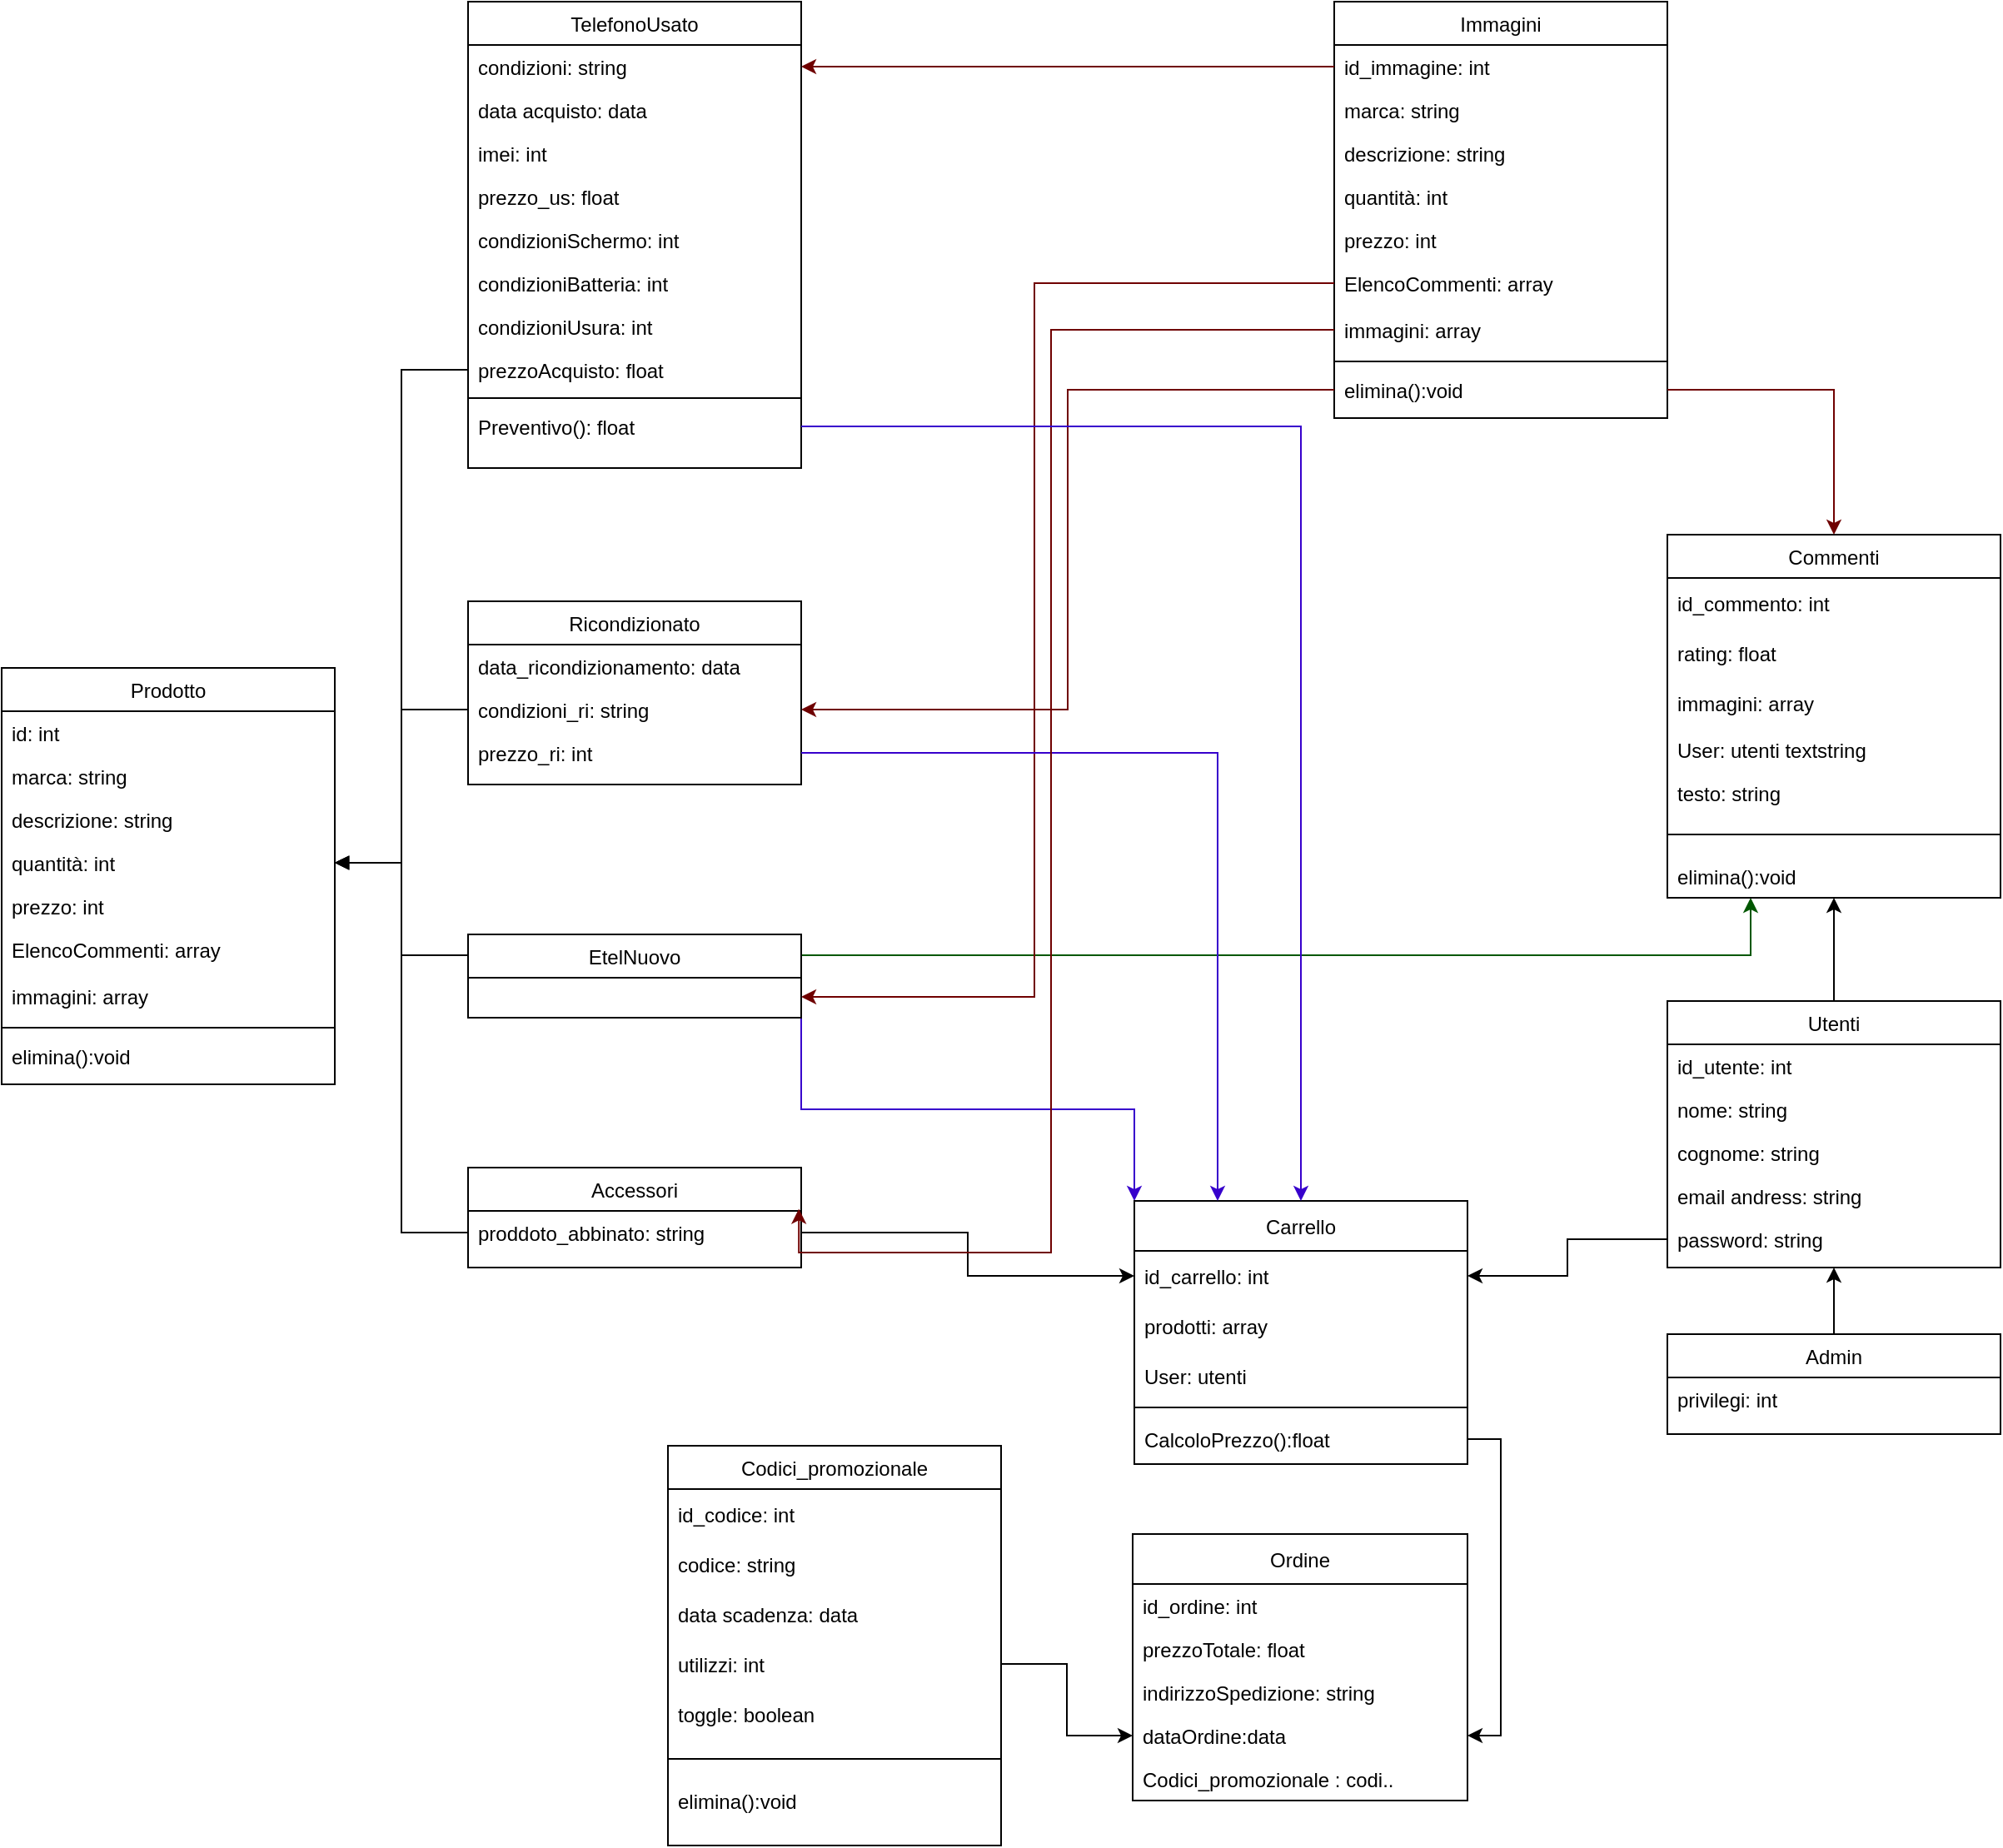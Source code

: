 <mxfile version="15.5.4" type="embed"><diagram id="vMPM5QoKPJV50MO66KrA" name="Pagina-1"><mxGraphModel dx="2001" dy="1904" grid="1" gridSize="10" guides="1" tooltips="1" connect="1" arrows="1" fold="1" page="1" pageScale="1" pageWidth="827" pageHeight="1169" math="0" shadow="0"><root><mxCell id="0"/><mxCell id="1" parent="0"/><mxCell id="WXH3aKlNOm9VzishGkBi-1" value="Prodotto" style="swimlane;fontStyle=0;align=center;verticalAlign=top;childLayout=stackLayout;horizontal=1;startSize=26;horizontalStack=0;resizeParent=1;resizeLast=0;collapsible=1;marginBottom=0;rounded=0;shadow=0;strokeWidth=1;" parent="1" vertex="1"><mxGeometry x="-800" y="-640" width="200" height="250" as="geometry"><mxRectangle x="130" y="380" width="160" height="26" as="alternateBounds"/></mxGeometry></mxCell><mxCell id="WXH3aKlNOm9VzishGkBi-2" value="id: int&#10;" style="text;align=left;verticalAlign=top;spacingLeft=4;spacingRight=4;overflow=hidden;rotatable=0;points=[[0,0.5],[1,0.5]];portConstraint=eastwest;" parent="WXH3aKlNOm9VzishGkBi-1" vertex="1"><mxGeometry y="26" width="200" height="26" as="geometry"/></mxCell><mxCell id="WXH3aKlNOm9VzishGkBi-3" value="marca: string&#10;" style="text;align=left;verticalAlign=top;spacingLeft=4;spacingRight=4;overflow=hidden;rotatable=0;points=[[0,0.5],[1,0.5]];portConstraint=eastwest;rounded=0;shadow=0;html=0;" parent="WXH3aKlNOm9VzishGkBi-1" vertex="1"><mxGeometry y="52" width="200" height="26" as="geometry"/></mxCell><mxCell id="WXH3aKlNOm9VzishGkBi-4" value="descrizione: string" style="text;align=left;verticalAlign=top;spacingLeft=4;spacingRight=4;overflow=hidden;rotatable=0;points=[[0,0.5],[1,0.5]];portConstraint=eastwest;" parent="WXH3aKlNOm9VzishGkBi-1" vertex="1"><mxGeometry y="78" width="200" height="26" as="geometry"/></mxCell><mxCell id="WXH3aKlNOm9VzishGkBi-5" value="quantità: int" style="text;align=left;verticalAlign=top;spacingLeft=4;spacingRight=4;overflow=hidden;rotatable=0;points=[[0,0.5],[1,0.5]];portConstraint=eastwest;" parent="WXH3aKlNOm9VzishGkBi-1" vertex="1"><mxGeometry y="104" width="200" height="26" as="geometry"/></mxCell><mxCell id="WXH3aKlNOm9VzishGkBi-6" value="prezzo: int&#10;" style="text;align=left;verticalAlign=top;spacingLeft=4;spacingRight=4;overflow=hidden;rotatable=0;points=[[0,0.5],[1,0.5]];portConstraint=eastwest;" parent="WXH3aKlNOm9VzishGkBi-1" vertex="1"><mxGeometry y="130" width="200" height="26" as="geometry"/></mxCell><mxCell id="WXH3aKlNOm9VzishGkBi-7" value="ElencoCommenti: array" style="text;strokeColor=none;fillColor=none;align=left;verticalAlign=middle;spacingLeft=4;spacingRight=4;overflow=hidden;points=[[0,0.5],[1,0.5]];portConstraint=eastwest;rotatable=0;" parent="WXH3aKlNOm9VzishGkBi-1" vertex="1"><mxGeometry y="156" width="200" height="26" as="geometry"/></mxCell><mxCell id="WXH3aKlNOm9VzishGkBi-8" value="immagini: array" style="text;strokeColor=none;fillColor=none;align=left;verticalAlign=middle;spacingLeft=4;spacingRight=4;overflow=hidden;points=[[0,0.5],[1,0.5]];portConstraint=eastwest;rotatable=0;" parent="WXH3aKlNOm9VzishGkBi-1" vertex="1"><mxGeometry y="182" width="200" height="30" as="geometry"/></mxCell><mxCell id="WXH3aKlNOm9VzishGkBi-9" value="" style="line;html=1;strokeWidth=1;align=left;verticalAlign=middle;spacingTop=-1;spacingLeft=3;spacingRight=3;rotatable=0;labelPosition=right;points=[];portConstraint=eastwest;" parent="WXH3aKlNOm9VzishGkBi-1" vertex="1"><mxGeometry y="212" width="200" height="8" as="geometry"/></mxCell><mxCell id="WXH3aKlNOm9VzishGkBi-10" value="elimina():void" style="text;strokeColor=none;fillColor=none;align=left;verticalAlign=middle;spacingLeft=4;spacingRight=4;overflow=hidden;points=[[0,0.5],[1,0.5]];portConstraint=eastwest;rotatable=0;" parent="WXH3aKlNOm9VzishGkBi-1" vertex="1"><mxGeometry y="220" width="200" height="26" as="geometry"/></mxCell><mxCell id="WXH3aKlNOm9VzishGkBi-11" value="TelefonoUsato&#10;" style="swimlane;fontStyle=0;align=center;verticalAlign=top;childLayout=stackLayout;horizontal=1;startSize=26;horizontalStack=0;resizeParent=1;resizeLast=0;collapsible=1;marginBottom=0;rounded=0;shadow=0;strokeWidth=1;" parent="1" vertex="1"><mxGeometry x="-520" y="-1040" width="200" height="280" as="geometry"><mxRectangle x="130" y="380" width="160" height="26" as="alternateBounds"/></mxGeometry></mxCell><mxCell id="WXH3aKlNOm9VzishGkBi-12" value="condizioni: string&#10;" style="text;align=left;verticalAlign=top;spacingLeft=4;spacingRight=4;overflow=hidden;rotatable=0;points=[[0,0.5],[1,0.5]];portConstraint=eastwest;" parent="WXH3aKlNOm9VzishGkBi-11" vertex="1"><mxGeometry y="26" width="200" height="26" as="geometry"/></mxCell><mxCell id="WXH3aKlNOm9VzishGkBi-13" value="data acquisto: data" style="text;align=left;verticalAlign=top;spacingLeft=4;spacingRight=4;overflow=hidden;rotatable=0;points=[[0,0.5],[1,0.5]];portConstraint=eastwest;rounded=0;shadow=0;html=0;" parent="WXH3aKlNOm9VzishGkBi-11" vertex="1"><mxGeometry y="52" width="200" height="26" as="geometry"/></mxCell><mxCell id="WXH3aKlNOm9VzishGkBi-14" value="imei: int" style="text;align=left;verticalAlign=top;spacingLeft=4;spacingRight=4;overflow=hidden;rotatable=0;points=[[0,0.5],[1,0.5]];portConstraint=eastwest;" parent="WXH3aKlNOm9VzishGkBi-11" vertex="1"><mxGeometry y="78" width="200" height="26" as="geometry"/></mxCell><mxCell id="WXH3aKlNOm9VzishGkBi-15" value="prezzo_us: float" style="text;align=left;verticalAlign=top;spacingLeft=4;spacingRight=4;overflow=hidden;rotatable=0;points=[[0,0.5],[1,0.5]];portConstraint=eastwest;rounded=0;shadow=0;html=0;" parent="WXH3aKlNOm9VzishGkBi-11" vertex="1"><mxGeometry y="104" width="200" height="26" as="geometry"/></mxCell><mxCell id="WXH3aKlNOm9VzishGkBi-16" value="condizioniSchermo: int" style="text;align=left;verticalAlign=top;spacingLeft=4;spacingRight=4;overflow=hidden;rotatable=0;points=[[0,0.5],[1,0.5]];portConstraint=eastwest;" parent="WXH3aKlNOm9VzishGkBi-11" vertex="1"><mxGeometry y="130" width="200" height="26" as="geometry"/></mxCell><mxCell id="WXH3aKlNOm9VzishGkBi-17" value="condizioniBatteria: int" style="text;align=left;verticalAlign=top;spacingLeft=4;spacingRight=4;overflow=hidden;rotatable=0;points=[[0,0.5],[1,0.5]];portConstraint=eastwest;" parent="WXH3aKlNOm9VzishGkBi-11" vertex="1"><mxGeometry y="156" width="200" height="26" as="geometry"/></mxCell><mxCell id="WXH3aKlNOm9VzishGkBi-18" value="condizioniUsura: int" style="text;align=left;verticalAlign=top;spacingLeft=4;spacingRight=4;overflow=hidden;rotatable=0;points=[[0,0.5],[1,0.5]];portConstraint=eastwest;" parent="WXH3aKlNOm9VzishGkBi-11" vertex="1"><mxGeometry y="182" width="200" height="26" as="geometry"/></mxCell><mxCell id="WXH3aKlNOm9VzishGkBi-19" value="prezzoAcquisto: float" style="text;align=left;verticalAlign=top;spacingLeft=4;spacingRight=4;overflow=hidden;rotatable=0;points=[[0,0.5],[1,0.5]];portConstraint=eastwest;" parent="WXH3aKlNOm9VzishGkBi-11" vertex="1"><mxGeometry y="208" width="200" height="26" as="geometry"/></mxCell><mxCell id="WXH3aKlNOm9VzishGkBi-20" value="" style="line;html=1;strokeWidth=1;align=left;verticalAlign=middle;spacingTop=-1;spacingLeft=3;spacingRight=3;rotatable=0;labelPosition=right;points=[];portConstraint=eastwest;" parent="WXH3aKlNOm9VzishGkBi-11" vertex="1"><mxGeometry y="234" width="200" height="8" as="geometry"/></mxCell><mxCell id="WXH3aKlNOm9VzishGkBi-21" value="Preventivo(): float" style="text;align=left;verticalAlign=top;spacingLeft=4;spacingRight=4;overflow=hidden;rotatable=0;points=[[0,0.5],[1,0.5]];portConstraint=eastwest;" parent="WXH3aKlNOm9VzishGkBi-11" vertex="1"><mxGeometry y="242" width="200" height="26" as="geometry"/></mxCell><mxCell id="WXH3aKlNOm9VzishGkBi-22" value="Ricondizionato" style="swimlane;fontStyle=0;align=center;verticalAlign=top;childLayout=stackLayout;horizontal=1;startSize=26;horizontalStack=0;resizeParent=1;resizeLast=0;collapsible=1;marginBottom=0;rounded=0;shadow=0;strokeWidth=1;" parent="1" vertex="1"><mxGeometry x="-520" y="-680" width="200" height="110" as="geometry"><mxRectangle x="130" y="380" width="160" height="26" as="alternateBounds"/></mxGeometry></mxCell><mxCell id="WXH3aKlNOm9VzishGkBi-23" value="data_ricondizionamento: data" style="text;align=left;verticalAlign=top;spacingLeft=4;spacingRight=4;overflow=hidden;rotatable=0;points=[[0,0.5],[1,0.5]];portConstraint=eastwest;" parent="WXH3aKlNOm9VzishGkBi-22" vertex="1"><mxGeometry y="26" width="200" height="26" as="geometry"/></mxCell><mxCell id="WXH3aKlNOm9VzishGkBi-24" value="condizioni_ri: string" style="text;align=left;verticalAlign=top;spacingLeft=4;spacingRight=4;overflow=hidden;rotatable=0;points=[[0,0.5],[1,0.5]];portConstraint=eastwest;rounded=0;shadow=0;html=0;" parent="WXH3aKlNOm9VzishGkBi-22" vertex="1"><mxGeometry y="52" width="200" height="26" as="geometry"/></mxCell><mxCell id="WXH3aKlNOm9VzishGkBi-25" value="prezzo_ri: int" style="text;align=left;verticalAlign=top;spacingLeft=4;spacingRight=4;overflow=hidden;rotatable=0;points=[[0,0.5],[1,0.5]];portConstraint=eastwest;rounded=0;shadow=0;html=0;" parent="WXH3aKlNOm9VzishGkBi-22" vertex="1"><mxGeometry y="78" width="200" height="26" as="geometry"/></mxCell><mxCell id="WXH3aKlNOm9VzishGkBi-54" style="edgeStyle=orthogonalEdgeStyle;rounded=0;orthogonalLoop=1;jettySize=auto;html=1;exitX=1;exitY=1;exitDx=0;exitDy=0;entryX=0;entryY=0;entryDx=0;entryDy=0;fillColor=#6a00ff;strokeColor=#3700CC;" parent="1" source="WXH3aKlNOm9VzishGkBi-26" target="WXH3aKlNOm9VzishGkBi-48" edge="1"><mxGeometry relative="1" as="geometry"/></mxCell><mxCell id="WXH3aKlNOm9VzishGkBi-99" style="edgeStyle=orthogonalEdgeStyle;rounded=0;orthogonalLoop=1;jettySize=auto;html=1;exitX=1;exitY=0.25;exitDx=0;exitDy=0;entryX=0.25;entryY=1;entryDx=0;entryDy=0;fillColor=#008a00;strokeColor=#005700;" parent="1" source="WXH3aKlNOm9VzishGkBi-26" target="WXH3aKlNOm9VzishGkBi-59" edge="1"><mxGeometry relative="1" as="geometry"/></mxCell><mxCell id="WXH3aKlNOm9VzishGkBi-26" value="EtelNuovo" style="swimlane;fontStyle=0;align=center;verticalAlign=top;childLayout=stackLayout;horizontal=1;startSize=26;horizontalStack=0;resizeParent=1;resizeLast=0;collapsible=1;marginBottom=0;rounded=0;shadow=0;strokeWidth=1;" parent="1" vertex="1"><mxGeometry x="-520" y="-480" width="200" height="50" as="geometry"><mxRectangle x="130" y="380" width="160" height="26" as="alternateBounds"/></mxGeometry></mxCell><mxCell id="WXH3aKlNOm9VzishGkBi-27" value="Accessori&#10;" style="swimlane;fontStyle=0;align=center;verticalAlign=top;childLayout=stackLayout;horizontal=1;startSize=26;horizontalStack=0;resizeParent=1;resizeLast=0;collapsible=1;marginBottom=0;rounded=0;shadow=0;strokeWidth=1;" parent="1" vertex="1"><mxGeometry x="-520" y="-340" width="200" height="60" as="geometry"><mxRectangle x="130" y="380" width="160" height="26" as="alternateBounds"/></mxGeometry></mxCell><mxCell id="WXH3aKlNOm9VzishGkBi-29" value="proddoto_abbinato: string" style="text;align=left;verticalAlign=top;spacingLeft=4;spacingRight=4;overflow=hidden;rotatable=0;points=[[0,0.5],[1,0.5]];portConstraint=eastwest;rounded=0;shadow=0;html=0;" parent="WXH3aKlNOm9VzishGkBi-27" vertex="1"><mxGeometry y="26" width="200" height="26" as="geometry"/></mxCell><mxCell id="WXH3aKlNOm9VzishGkBi-31" style="edgeStyle=orthogonalEdgeStyle;rounded=0;orthogonalLoop=1;jettySize=auto;html=1;exitX=1;exitY=0.5;exitDx=0;exitDy=0;entryX=0;entryY=0.25;entryDx=0;entryDy=0;startArrow=block;startFill=1;endArrow=none;endFill=0;" parent="1" source="WXH3aKlNOm9VzishGkBi-5" target="WXH3aKlNOm9VzishGkBi-26" edge="1"><mxGeometry relative="1" as="geometry"/></mxCell><mxCell id="WXH3aKlNOm9VzishGkBi-33" style="edgeStyle=orthogonalEdgeStyle;rounded=0;orthogonalLoop=1;jettySize=auto;html=1;exitX=1;exitY=0.5;exitDx=0;exitDy=0;entryX=0;entryY=0.5;entryDx=0;entryDy=0;startArrow=block;startFill=1;endArrow=none;endFill=0;" parent="1" source="WXH3aKlNOm9VzishGkBi-5" target="WXH3aKlNOm9VzishGkBi-19" edge="1"><mxGeometry relative="1" as="geometry"><Array as="points"><mxPoint x="-560" y="-523"/><mxPoint x="-560" y="-819"/></Array></mxGeometry></mxCell><mxCell id="WXH3aKlNOm9VzishGkBi-34" value="Immagini" style="swimlane;fontStyle=0;align=center;verticalAlign=top;childLayout=stackLayout;horizontal=1;startSize=26;horizontalStack=0;resizeParent=1;resizeLast=0;collapsible=1;marginBottom=0;rounded=0;shadow=0;strokeWidth=1;" parent="1" vertex="1"><mxGeometry y="-1040" width="200" height="250" as="geometry"><mxRectangle x="130" y="380" width="160" height="26" as="alternateBounds"/></mxGeometry></mxCell><mxCell id="WXH3aKlNOm9VzishGkBi-35" value="id_immagine: int&#10;" style="text;align=left;verticalAlign=top;spacingLeft=4;spacingRight=4;overflow=hidden;rotatable=0;points=[[0,0.5],[1,0.5]];portConstraint=eastwest;" parent="WXH3aKlNOm9VzishGkBi-34" vertex="1"><mxGeometry y="26" width="200" height="26" as="geometry"/></mxCell><mxCell id="WXH3aKlNOm9VzishGkBi-36" value="marca: string&#10;" style="text;align=left;verticalAlign=top;spacingLeft=4;spacingRight=4;overflow=hidden;rotatable=0;points=[[0,0.5],[1,0.5]];portConstraint=eastwest;rounded=0;shadow=0;html=0;" parent="WXH3aKlNOm9VzishGkBi-34" vertex="1"><mxGeometry y="52" width="200" height="26" as="geometry"/></mxCell><mxCell id="WXH3aKlNOm9VzishGkBi-37" value="descrizione: string" style="text;align=left;verticalAlign=top;spacingLeft=4;spacingRight=4;overflow=hidden;rotatable=0;points=[[0,0.5],[1,0.5]];portConstraint=eastwest;" parent="WXH3aKlNOm9VzishGkBi-34" vertex="1"><mxGeometry y="78" width="200" height="26" as="geometry"/></mxCell><mxCell id="WXH3aKlNOm9VzishGkBi-38" value="quantità: int" style="text;align=left;verticalAlign=top;spacingLeft=4;spacingRight=4;overflow=hidden;rotatable=0;points=[[0,0.5],[1,0.5]];portConstraint=eastwest;" parent="WXH3aKlNOm9VzishGkBi-34" vertex="1"><mxGeometry y="104" width="200" height="26" as="geometry"/></mxCell><mxCell id="WXH3aKlNOm9VzishGkBi-39" value="prezzo: int&#10;" style="text;align=left;verticalAlign=top;spacingLeft=4;spacingRight=4;overflow=hidden;rotatable=0;points=[[0,0.5],[1,0.5]];portConstraint=eastwest;" parent="WXH3aKlNOm9VzishGkBi-34" vertex="1"><mxGeometry y="130" width="200" height="26" as="geometry"/></mxCell><mxCell id="WXH3aKlNOm9VzishGkBi-40" value="ElencoCommenti: array" style="text;strokeColor=none;fillColor=none;align=left;verticalAlign=middle;spacingLeft=4;spacingRight=4;overflow=hidden;points=[[0,0.5],[1,0.5]];portConstraint=eastwest;rotatable=0;" parent="WXH3aKlNOm9VzishGkBi-34" vertex="1"><mxGeometry y="156" width="200" height="26" as="geometry"/></mxCell><mxCell id="WXH3aKlNOm9VzishGkBi-41" value="immagini: array" style="text;strokeColor=none;fillColor=none;align=left;verticalAlign=middle;spacingLeft=4;spacingRight=4;overflow=hidden;points=[[0,0.5],[1,0.5]];portConstraint=eastwest;rotatable=0;" parent="WXH3aKlNOm9VzishGkBi-34" vertex="1"><mxGeometry y="182" width="200" height="30" as="geometry"/></mxCell><mxCell id="WXH3aKlNOm9VzishGkBi-42" value="" style="line;html=1;strokeWidth=1;align=left;verticalAlign=middle;spacingTop=-1;spacingLeft=3;spacingRight=3;rotatable=0;labelPosition=right;points=[];portConstraint=eastwest;" parent="WXH3aKlNOm9VzishGkBi-34" vertex="1"><mxGeometry y="212" width="200" height="8" as="geometry"/></mxCell><mxCell id="WXH3aKlNOm9VzishGkBi-43" value="elimina():void" style="text;strokeColor=none;fillColor=none;align=left;verticalAlign=middle;spacingLeft=4;spacingRight=4;overflow=hidden;points=[[0,0.5],[1,0.5]];portConstraint=eastwest;rotatable=0;" parent="WXH3aKlNOm9VzishGkBi-34" vertex="1"><mxGeometry y="220" width="200" height="26" as="geometry"/></mxCell><mxCell id="WXH3aKlNOm9VzishGkBi-48" value="Carrello" style="swimlane;fontStyle=0;childLayout=stackLayout;horizontal=1;startSize=30;horizontalStack=0;resizeParent=1;resizeParentMax=0;resizeLast=0;collapsible=1;marginBottom=0;" parent="1" vertex="1"><mxGeometry x="-120" y="-320" width="200" height="158" as="geometry"><mxRectangle x="280" y="710" width="70" height="30" as="alternateBounds"/></mxGeometry></mxCell><mxCell id="WXH3aKlNOm9VzishGkBi-49" value="id_carrello: int" style="text;strokeColor=none;fillColor=none;align=left;verticalAlign=middle;spacingLeft=4;spacingRight=4;overflow=hidden;points=[[0,0.5],[1,0.5]];portConstraint=eastwest;rotatable=0;" parent="WXH3aKlNOm9VzishGkBi-48" vertex="1"><mxGeometry y="30" width="200" height="30" as="geometry"/></mxCell><mxCell id="DQdxWPXFJA0U1AYD46z9-3" value="prodotti: array" style="text;strokeColor=none;fillColor=none;align=left;verticalAlign=middle;spacingLeft=4;spacingRight=4;overflow=hidden;points=[[0,0.5],[1,0.5]];portConstraint=eastwest;rotatable=0;" parent="WXH3aKlNOm9VzishGkBi-48" vertex="1"><mxGeometry y="60" width="200" height="30" as="geometry"/></mxCell><mxCell id="WXH3aKlNOm9VzishGkBi-50" value="User: utenti" style="text;strokeColor=none;fillColor=none;align=left;verticalAlign=middle;spacingLeft=4;spacingRight=4;overflow=hidden;points=[[0,0.5],[1,0.5]];portConstraint=eastwest;rotatable=0;" parent="WXH3aKlNOm9VzishGkBi-48" vertex="1"><mxGeometry y="90" width="200" height="30" as="geometry"/></mxCell><mxCell id="WXH3aKlNOm9VzishGkBi-51" value="" style="line;html=1;strokeWidth=1;align=left;verticalAlign=middle;spacingTop=-1;spacingLeft=3;spacingRight=3;rotatable=0;labelPosition=right;points=[];portConstraint=eastwest;" parent="WXH3aKlNOm9VzishGkBi-48" vertex="1"><mxGeometry y="120" width="200" height="8" as="geometry"/></mxCell><mxCell id="WXH3aKlNOm9VzishGkBi-52" value="CalcoloPrezzo():float" style="text;strokeColor=none;fillColor=none;align=left;verticalAlign=middle;spacingLeft=4;spacingRight=4;overflow=hidden;points=[[0,0.5],[1,0.5]];portConstraint=eastwest;rotatable=0;" parent="WXH3aKlNOm9VzishGkBi-48" vertex="1"><mxGeometry y="128" width="200" height="30" as="geometry"/></mxCell><mxCell id="WXH3aKlNOm9VzishGkBi-59" value="Commenti" style="swimlane;fontStyle=0;align=center;verticalAlign=top;childLayout=stackLayout;horizontal=1;startSize=26;horizontalStack=0;resizeParent=1;resizeLast=0;collapsible=1;marginBottom=0;rounded=0;shadow=0;strokeWidth=1;" parent="1" vertex="1"><mxGeometry x="200" y="-720" width="200" height="218" as="geometry"><mxRectangle x="130" y="380" width="160" height="26" as="alternateBounds"/></mxGeometry></mxCell><mxCell id="DQdxWPXFJA0U1AYD46z9-2" value="id_commento: int" style="text;strokeColor=none;fillColor=none;align=left;verticalAlign=middle;spacingLeft=4;spacingRight=4;overflow=hidden;points=[[0,0.5],[1,0.5]];portConstraint=eastwest;rotatable=0;" parent="WXH3aKlNOm9VzishGkBi-59" vertex="1"><mxGeometry y="26" width="200" height="30" as="geometry"/></mxCell><mxCell id="WXH3aKlNOm9VzishGkBi-60" value="rating: float" style="text;strokeColor=none;fillColor=none;align=left;verticalAlign=middle;spacingLeft=4;spacingRight=4;overflow=hidden;points=[[0,0.5],[1,0.5]];portConstraint=eastwest;rotatable=0;" parent="WXH3aKlNOm9VzishGkBi-59" vertex="1"><mxGeometry y="56" width="200" height="30" as="geometry"/></mxCell><mxCell id="WXH3aKlNOm9VzishGkBi-61" value="immagini: array" style="text;strokeColor=none;fillColor=none;align=left;verticalAlign=middle;spacingLeft=4;spacingRight=4;overflow=hidden;points=[[0,0.5],[1,0.5]];portConstraint=eastwest;rotatable=0;" parent="WXH3aKlNOm9VzishGkBi-59" vertex="1"><mxGeometry y="86" width="200" height="30" as="geometry"/></mxCell><mxCell id="WXH3aKlNOm9VzishGkBi-62" value="User: utenti textstring" style="text;strokeColor=none;fillColor=none;align=left;verticalAlign=middle;spacingLeft=4;spacingRight=4;overflow=hidden;points=[[0,0.5],[1,0.5]];portConstraint=eastwest;rotatable=0;" parent="WXH3aKlNOm9VzishGkBi-59" vertex="1"><mxGeometry y="116" width="200" height="26" as="geometry"/></mxCell><mxCell id="WXH3aKlNOm9VzishGkBi-63" value="testo: string" style="text;strokeColor=none;fillColor=none;align=left;verticalAlign=middle;spacingLeft=4;spacingRight=4;overflow=hidden;points=[[0,0.5],[1,0.5]];portConstraint=eastwest;rotatable=0;" parent="WXH3aKlNOm9VzishGkBi-59" vertex="1"><mxGeometry y="142" width="200" height="26" as="geometry"/></mxCell><mxCell id="WXH3aKlNOm9VzishGkBi-64" value="" style="line;html=1;strokeWidth=1;align=left;verticalAlign=middle;spacingTop=-1;spacingLeft=3;spacingRight=3;rotatable=0;labelPosition=right;points=[];portConstraint=eastwest;" parent="WXH3aKlNOm9VzishGkBi-59" vertex="1"><mxGeometry y="168" width="200" height="24" as="geometry"/></mxCell><mxCell id="WXH3aKlNOm9VzishGkBi-65" value="elimina():void" style="text;strokeColor=none;fillColor=none;align=left;verticalAlign=middle;spacingLeft=4;spacingRight=4;overflow=hidden;points=[[0,0.5],[1,0.5]];portConstraint=eastwest;rotatable=0;" parent="WXH3aKlNOm9VzishGkBi-59" vertex="1"><mxGeometry y="192" width="200" height="26" as="geometry"/></mxCell><mxCell id="WXH3aKlNOm9VzishGkBi-66" style="edgeStyle=orthogonalEdgeStyle;rounded=0;orthogonalLoop=1;jettySize=auto;html=1;exitX=1;exitY=0.5;exitDx=0;exitDy=0;fillColor=#a20025;strokeColor=#6F0000;" parent="1" source="WXH3aKlNOm9VzishGkBi-43" target="WXH3aKlNOm9VzishGkBi-59" edge="1"><mxGeometry relative="1" as="geometry"/></mxCell><mxCell id="WXH3aKlNOm9VzishGkBi-74" style="edgeStyle=orthogonalEdgeStyle;rounded=0;orthogonalLoop=1;jettySize=auto;html=1;exitX=0.5;exitY=0;exitDx=0;exitDy=0;entryX=0.5;entryY=1;entryDx=0;entryDy=0;" parent="1" source="WXH3aKlNOm9VzishGkBi-68" target="WXH3aKlNOm9VzishGkBi-59" edge="1"><mxGeometry relative="1" as="geometry"/></mxCell><mxCell id="WXH3aKlNOm9VzishGkBi-68" value="Utenti" style="swimlane;fontStyle=0;align=center;verticalAlign=top;childLayout=stackLayout;horizontal=1;startSize=26;horizontalStack=0;resizeParent=1;resizeLast=0;collapsible=1;marginBottom=0;rounded=0;shadow=0;strokeWidth=1;" parent="1" vertex="1"><mxGeometry x="200" y="-440" width="200" height="160" as="geometry"><mxRectangle x="340" y="380" width="170" height="26" as="alternateBounds"/></mxGeometry></mxCell><mxCell id="WXH3aKlNOm9VzishGkBi-69" value="id_utente: int" style="text;align=left;verticalAlign=top;spacingLeft=4;spacingRight=4;overflow=hidden;rotatable=0;points=[[0,0.5],[1,0.5]];portConstraint=eastwest;" parent="WXH3aKlNOm9VzishGkBi-68" vertex="1"><mxGeometry y="26" width="200" height="26" as="geometry"/></mxCell><mxCell id="WXH3aKlNOm9VzishGkBi-70" value="nome: string" style="text;align=left;verticalAlign=top;spacingLeft=4;spacingRight=4;overflow=hidden;rotatable=0;points=[[0,0.5],[1,0.5]];portConstraint=eastwest;rounded=0;shadow=0;html=0;" parent="WXH3aKlNOm9VzishGkBi-68" vertex="1"><mxGeometry y="52" width="200" height="26" as="geometry"/></mxCell><mxCell id="WXH3aKlNOm9VzishGkBi-71" value="cognome: string" style="text;align=left;verticalAlign=top;spacingLeft=4;spacingRight=4;overflow=hidden;rotatable=0;points=[[0,0.5],[1,0.5]];portConstraint=eastwest;" parent="WXH3aKlNOm9VzishGkBi-68" vertex="1"><mxGeometry y="78" width="200" height="26" as="geometry"/></mxCell><mxCell id="WXH3aKlNOm9VzishGkBi-72" value="email andress: string" style="text;align=left;verticalAlign=top;spacingLeft=4;spacingRight=4;overflow=hidden;rotatable=0;points=[[0,0.5],[1,0.5]];portConstraint=eastwest;" parent="WXH3aKlNOm9VzishGkBi-68" vertex="1"><mxGeometry y="104" width="200" height="26" as="geometry"/></mxCell><mxCell id="WXH3aKlNOm9VzishGkBi-73" value="password: string" style="text;align=left;verticalAlign=top;spacingLeft=4;spacingRight=4;overflow=hidden;rotatable=0;points=[[0,0.5],[1,0.5]];portConstraint=eastwest;" parent="WXH3aKlNOm9VzishGkBi-68" vertex="1"><mxGeometry y="130" width="200" height="26" as="geometry"/></mxCell><mxCell id="WXH3aKlNOm9VzishGkBi-76" style="edgeStyle=orthogonalEdgeStyle;rounded=0;orthogonalLoop=1;jettySize=auto;html=1;exitX=0;exitY=0.5;exitDx=0;exitDy=0;" parent="1" source="WXH3aKlNOm9VzishGkBi-73" target="WXH3aKlNOm9VzishGkBi-49" edge="1"><mxGeometry relative="1" as="geometry"/></mxCell><mxCell id="WXH3aKlNOm9VzishGkBi-79" style="edgeStyle=orthogonalEdgeStyle;rounded=0;orthogonalLoop=1;jettySize=auto;html=1;exitX=0.5;exitY=0;exitDx=0;exitDy=0;entryX=0.5;entryY=1;entryDx=0;entryDy=0;" parent="1" source="WXH3aKlNOm9VzishGkBi-77" target="WXH3aKlNOm9VzishGkBi-68" edge="1"><mxGeometry relative="1" as="geometry"/></mxCell><mxCell id="WXH3aKlNOm9VzishGkBi-77" value="Admin" style="swimlane;fontStyle=0;align=center;verticalAlign=top;childLayout=stackLayout;horizontal=1;startSize=26;horizontalStack=0;resizeParent=1;resizeLast=0;collapsible=1;marginBottom=0;rounded=0;shadow=0;strokeWidth=1;" parent="1" vertex="1"><mxGeometry x="200" y="-240" width="200" height="60" as="geometry"><mxRectangle x="340" y="380" width="170" height="26" as="alternateBounds"/></mxGeometry></mxCell><mxCell id="WXH3aKlNOm9VzishGkBi-78" value="privilegi: int&#10;" style="text;align=left;verticalAlign=top;spacingLeft=4;spacingRight=4;overflow=hidden;rotatable=0;points=[[0,0.5],[1,0.5]];portConstraint=eastwest;" parent="WXH3aKlNOm9VzishGkBi-77" vertex="1"><mxGeometry y="26" width="200" height="34" as="geometry"/></mxCell><mxCell id="WXH3aKlNOm9VzishGkBi-80" value="Ordine" style="swimlane;fontStyle=0;childLayout=stackLayout;horizontal=1;startSize=30;horizontalStack=0;resizeParent=1;resizeParentMax=0;resizeLast=0;collapsible=1;marginBottom=0;" parent="1" vertex="1"><mxGeometry x="-121" y="-120" width="201" height="160" as="geometry"/></mxCell><mxCell id="DQdxWPXFJA0U1AYD46z9-1" value="id_ordine: int" style="text;align=left;verticalAlign=top;spacingLeft=4;spacingRight=4;overflow=hidden;rotatable=0;points=[[0,0.5],[1,0.5]];portConstraint=eastwest;" parent="WXH3aKlNOm9VzishGkBi-80" vertex="1"><mxGeometry y="30" width="201" height="26" as="geometry"/></mxCell><mxCell id="WXH3aKlNOm9VzishGkBi-81" value="prezzoTotale: float" style="text;align=left;verticalAlign=top;spacingLeft=4;spacingRight=4;overflow=hidden;rotatable=0;points=[[0,0.5],[1,0.5]];portConstraint=eastwest;" parent="WXH3aKlNOm9VzishGkBi-80" vertex="1"><mxGeometry y="56" width="201" height="26" as="geometry"/></mxCell><mxCell id="WXH3aKlNOm9VzishGkBi-82" value="indirizzoSpedizione: string" style="text;align=left;verticalAlign=top;spacingLeft=4;spacingRight=4;overflow=hidden;rotatable=0;points=[[0,0.5],[1,0.5]];portConstraint=eastwest;" parent="WXH3aKlNOm9VzishGkBi-80" vertex="1"><mxGeometry y="82" width="201" height="26" as="geometry"/></mxCell><mxCell id="WXH3aKlNOm9VzishGkBi-83" value="dataOrdine:data" style="text;align=left;verticalAlign=top;spacingLeft=4;spacingRight=4;overflow=hidden;rotatable=0;points=[[0,0.5],[1,0.5]];portConstraint=eastwest;" parent="WXH3aKlNOm9VzishGkBi-80" vertex="1"><mxGeometry y="108" width="201" height="26" as="geometry"/></mxCell><mxCell id="WXH3aKlNOm9VzishGkBi-84" value="Codici_promozionale : codi..&#10;" style="text;align=left;verticalAlign=top;spacingLeft=4;spacingRight=4;overflow=hidden;rotatable=0;points=[[0,0.5],[1,0.5]];portConstraint=eastwest;" parent="WXH3aKlNOm9VzishGkBi-80" vertex="1"><mxGeometry y="134" width="201" height="26" as="geometry"/></mxCell><mxCell id="WXH3aKlNOm9VzishGkBi-86" value="Codici_promozionale" style="swimlane;fontStyle=0;align=center;verticalAlign=top;childLayout=stackLayout;horizontal=1;startSize=26;horizontalStack=0;resizeParent=1;resizeLast=0;collapsible=1;marginBottom=0;rounded=0;shadow=0;strokeWidth=1;" parent="1" vertex="1"><mxGeometry x="-400" y="-173" width="200" height="240" as="geometry"><mxRectangle x="130" y="380" width="160" height="26" as="alternateBounds"/></mxGeometry></mxCell><mxCell id="WXH3aKlNOm9VzishGkBi-87" value="id_codice: int" style="text;strokeColor=none;fillColor=none;align=left;verticalAlign=middle;spacingLeft=4;spacingRight=4;overflow=hidden;points=[[0,0.5],[1,0.5]];portConstraint=eastwest;rotatable=0;" parent="WXH3aKlNOm9VzishGkBi-86" vertex="1"><mxGeometry y="26" width="200" height="30" as="geometry"/></mxCell><mxCell id="WXH3aKlNOm9VzishGkBi-88" value="codice: string" style="text;strokeColor=none;fillColor=none;align=left;verticalAlign=middle;spacingLeft=4;spacingRight=4;overflow=hidden;points=[[0,0.5],[1,0.5]];portConstraint=eastwest;rotatable=0;" parent="WXH3aKlNOm9VzishGkBi-86" vertex="1"><mxGeometry y="56" width="200" height="30" as="geometry"/></mxCell><mxCell id="WXH3aKlNOm9VzishGkBi-89" value="data scadenza: data" style="text;strokeColor=none;fillColor=none;align=left;verticalAlign=middle;spacingLeft=4;spacingRight=4;overflow=hidden;points=[[0,0.5],[1,0.5]];portConstraint=eastwest;rotatable=0;" parent="WXH3aKlNOm9VzishGkBi-86" vertex="1"><mxGeometry y="86" width="200" height="30" as="geometry"/></mxCell><mxCell id="WXH3aKlNOm9VzishGkBi-90" value="utilizzi: int" style="text;strokeColor=none;fillColor=none;align=left;verticalAlign=middle;spacingLeft=4;spacingRight=4;overflow=hidden;points=[[0,0.5],[1,0.5]];portConstraint=eastwest;rotatable=0;" parent="WXH3aKlNOm9VzishGkBi-86" vertex="1"><mxGeometry y="116" width="200" height="30" as="geometry"/></mxCell><mxCell id="WXH3aKlNOm9VzishGkBi-91" value="toggle: boolean" style="text;strokeColor=none;fillColor=none;align=left;verticalAlign=middle;spacingLeft=4;spacingRight=4;overflow=hidden;points=[[0,0.5],[1,0.5]];portConstraint=eastwest;rotatable=0;" parent="WXH3aKlNOm9VzishGkBi-86" vertex="1"><mxGeometry y="146" width="200" height="30" as="geometry"/></mxCell><mxCell id="WXH3aKlNOm9VzishGkBi-92" value="" style="line;html=1;strokeWidth=1;align=left;verticalAlign=middle;spacingTop=-1;spacingLeft=3;spacingRight=3;rotatable=0;labelPosition=right;points=[];portConstraint=eastwest;" parent="WXH3aKlNOm9VzishGkBi-86" vertex="1"><mxGeometry y="176" width="200" height="24" as="geometry"/></mxCell><mxCell id="WXH3aKlNOm9VzishGkBi-93" value="elimina():void" style="text;strokeColor=none;fillColor=none;align=left;verticalAlign=middle;spacingLeft=4;spacingRight=4;overflow=hidden;points=[[0,0.5],[1,0.5]];portConstraint=eastwest;rotatable=0;" parent="WXH3aKlNOm9VzishGkBi-86" vertex="1"><mxGeometry y="200" width="200" height="26" as="geometry"/></mxCell><mxCell id="WXH3aKlNOm9VzishGkBi-96" style="edgeStyle=orthogonalEdgeStyle;rounded=0;orthogonalLoop=1;jettySize=auto;html=1;exitX=0;exitY=0.5;exitDx=0;exitDy=0;entryX=1;entryY=0.5;entryDx=0;entryDy=0;fillColor=#a20025;strokeColor=#6F0000;" parent="1" source="WXH3aKlNOm9VzishGkBi-43" target="WXH3aKlNOm9VzishGkBi-24" edge="1"><mxGeometry relative="1" as="geometry"/></mxCell><mxCell id="WXH3aKlNOm9VzishGkBi-98" style="edgeStyle=orthogonalEdgeStyle;rounded=0;orthogonalLoop=1;jettySize=auto;html=1;exitX=0;exitY=0.5;exitDx=0;exitDy=0;entryX=1;entryY=0.75;entryDx=0;entryDy=0;fillColor=#a20025;strokeColor=#6F0000;" parent="1" source="WXH3aKlNOm9VzishGkBi-40" target="WXH3aKlNOm9VzishGkBi-26" edge="1"><mxGeometry relative="1" as="geometry"><Array as="points"><mxPoint x="-180" y="-871"/><mxPoint x="-180" y="-442"/></Array></mxGeometry></mxCell><mxCell id="WXH3aKlNOm9VzishGkBi-100" style="edgeStyle=orthogonalEdgeStyle;rounded=0;orthogonalLoop=1;jettySize=auto;html=1;exitX=0;exitY=0.5;exitDx=0;exitDy=0;entryX=1;entryY=0.5;entryDx=0;entryDy=0;fillColor=#a20025;strokeColor=#6F0000;" parent="1" source="WXH3aKlNOm9VzishGkBi-35" target="WXH3aKlNOm9VzishGkBi-12" edge="1"><mxGeometry relative="1" as="geometry"/></mxCell><mxCell id="WXH3aKlNOm9VzishGkBi-103" style="edgeStyle=orthogonalEdgeStyle;rounded=0;orthogonalLoop=1;jettySize=auto;html=1;exitX=1;exitY=0.5;exitDx=0;exitDy=0;entryX=0.25;entryY=0;entryDx=0;entryDy=0;fillColor=#6a00ff;strokeColor=#3700CC;" parent="1" source="WXH3aKlNOm9VzishGkBi-25" target="WXH3aKlNOm9VzishGkBi-48" edge="1"><mxGeometry relative="1" as="geometry"/></mxCell><mxCell id="WXH3aKlNOm9VzishGkBi-104" style="edgeStyle=orthogonalEdgeStyle;rounded=0;orthogonalLoop=1;jettySize=auto;html=1;exitX=1;exitY=0.5;exitDx=0;exitDy=0;entryX=0;entryY=0.5;entryDx=0;entryDy=0;" parent="1" source="WXH3aKlNOm9VzishGkBi-29" target="WXH3aKlNOm9VzishGkBi-49" edge="1"><mxGeometry relative="1" as="geometry"/></mxCell><mxCell id="WXH3aKlNOm9VzishGkBi-105" style="edgeStyle=orthogonalEdgeStyle;rounded=0;orthogonalLoop=1;jettySize=auto;html=1;exitX=0;exitY=0.5;exitDx=0;exitDy=0;entryX=0.993;entryY=-0.049;entryDx=0;entryDy=0;entryPerimeter=0;fillColor=#a20025;strokeColor=#6F0000;" parent="1" source="WXH3aKlNOm9VzishGkBi-41" target="WXH3aKlNOm9VzishGkBi-29" edge="1"><mxGeometry relative="1" as="geometry"><Array as="points"><mxPoint x="-170" y="-843"/><mxPoint x="-170" y="-289"/></Array></mxGeometry></mxCell><mxCell id="WXH3aKlNOm9VzishGkBi-107" style="edgeStyle=orthogonalEdgeStyle;rounded=0;orthogonalLoop=1;jettySize=auto;html=1;exitX=1;exitY=0.5;exitDx=0;exitDy=0;entryX=1;entryY=0.5;entryDx=0;entryDy=0;" parent="1" source="WXH3aKlNOm9VzishGkBi-52" target="WXH3aKlNOm9VzishGkBi-83" edge="1"><mxGeometry relative="1" as="geometry"/></mxCell><mxCell id="WXH3aKlNOm9VzishGkBi-109" style="edgeStyle=orthogonalEdgeStyle;rounded=0;orthogonalLoop=1;jettySize=auto;html=1;exitX=1;exitY=0.5;exitDx=0;exitDy=0;entryX=0;entryY=0.5;entryDx=0;entryDy=0;" parent="1" source="WXH3aKlNOm9VzishGkBi-90" target="WXH3aKlNOm9VzishGkBi-83" edge="1"><mxGeometry relative="1" as="geometry"/></mxCell><mxCell id="WXH3aKlNOm9VzishGkBi-110" style="edgeStyle=orthogonalEdgeStyle;rounded=0;orthogonalLoop=1;jettySize=auto;html=1;exitX=1;exitY=0.5;exitDx=0;exitDy=0;entryX=0.5;entryY=0;entryDx=0;entryDy=0;fillColor=#6a00ff;strokeColor=#3700CC;" parent="1" source="WXH3aKlNOm9VzishGkBi-21" target="WXH3aKlNOm9VzishGkBi-48" edge="1"><mxGeometry relative="1" as="geometry"/></mxCell><mxCell id="DQdxWPXFJA0U1AYD46z9-4" style="edgeStyle=orthogonalEdgeStyle;rounded=0;orthogonalLoop=1;jettySize=auto;html=1;exitX=1;exitY=0.5;exitDx=0;exitDy=0;entryX=0;entryY=0.5;entryDx=0;entryDy=0;startArrow=block;startFill=1;endArrow=none;endFill=0;" parent="1" source="WXH3aKlNOm9VzishGkBi-5" target="WXH3aKlNOm9VzishGkBi-29" edge="1"><mxGeometry relative="1" as="geometry"/></mxCell><mxCell id="3" style="edgeStyle=orthogonalEdgeStyle;rounded=0;orthogonalLoop=1;jettySize=auto;html=1;exitX=0;exitY=0.5;exitDx=0;exitDy=0;entryX=1;entryY=0.5;entryDx=0;entryDy=0;startArrow=none;startFill=0;endArrow=block;endFill=1;" edge="1" parent="1" source="WXH3aKlNOm9VzishGkBi-24" target="WXH3aKlNOm9VzishGkBi-5"><mxGeometry relative="1" as="geometry"/></mxCell></root></mxGraphModel></diagram></mxfile>
